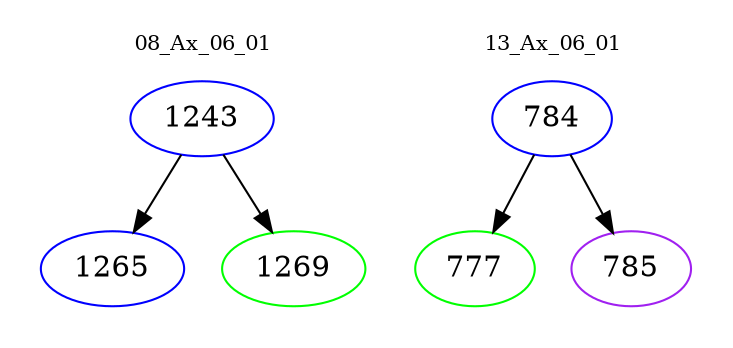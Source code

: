 digraph{
subgraph cluster_0 {
color = white
label = "08_Ax_06_01";
fontsize=10;
T0_1243 [label="1243", color="blue"]
T0_1243 -> T0_1265 [color="black"]
T0_1265 [label="1265", color="blue"]
T0_1243 -> T0_1269 [color="black"]
T0_1269 [label="1269", color="green"]
}
subgraph cluster_1 {
color = white
label = "13_Ax_06_01";
fontsize=10;
T1_784 [label="784", color="blue"]
T1_784 -> T1_777 [color="black"]
T1_777 [label="777", color="green"]
T1_784 -> T1_785 [color="black"]
T1_785 [label="785", color="purple"]
}
}
